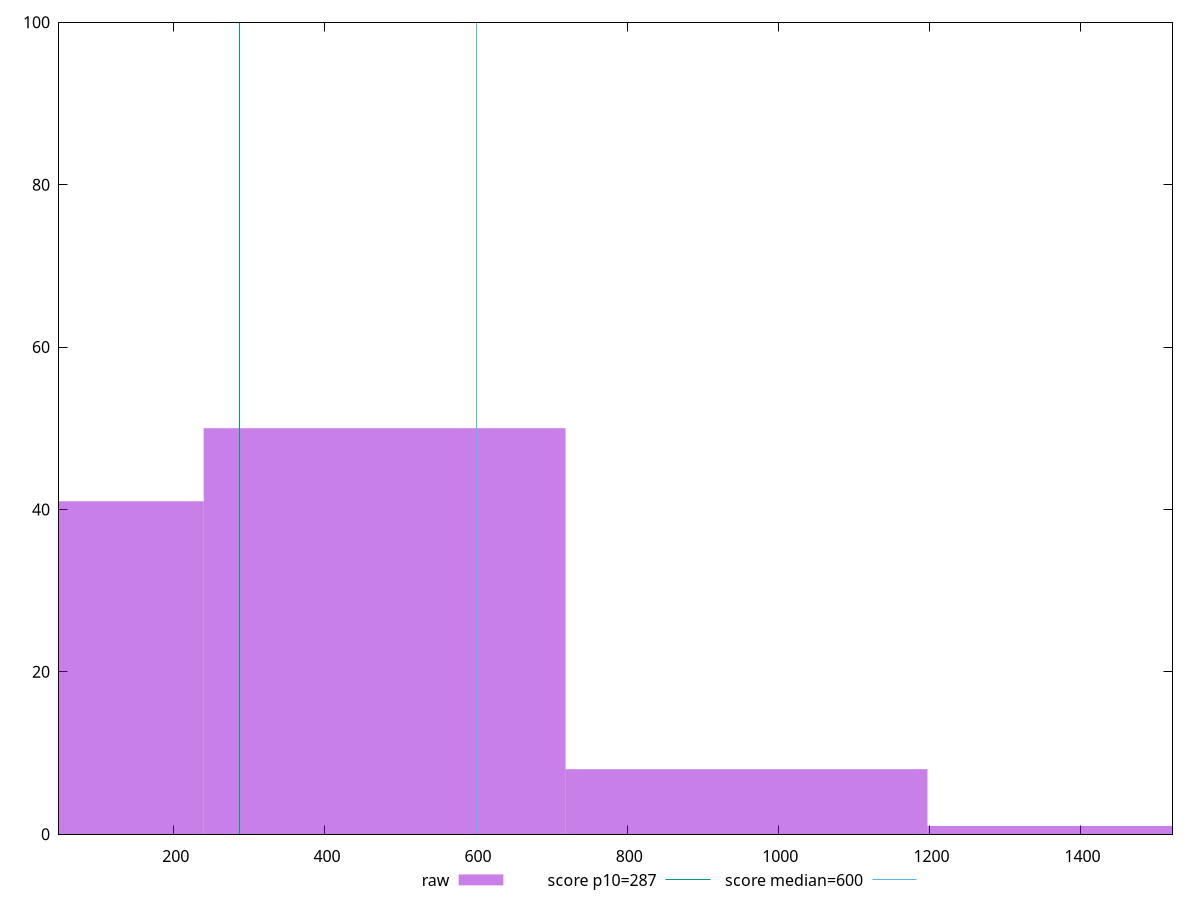 reset

$raw <<EOF
478.96461711831023 50
0 41
957.9292342366205 8
1436.8938513549306 1
EOF

set key outside below
set boxwidth 478.96461711831023
set xrange [48:1521.7005]
set yrange [0:100]
set trange [0:100]
set style fill transparent solid 0.5 noborder

set parametric
set terminal svg size 640, 490 enhanced background rgb 'white'
set output "report_00015_2021-02-09T16-11-33.973Z/total-blocking-time/samples/pages+cached+noadtech+nomedia+nocss/raw/histogram.svg"

plot $raw title "raw" with boxes, \
     287,t title "score p10=287", \
     600,t title "score median=600"

reset
